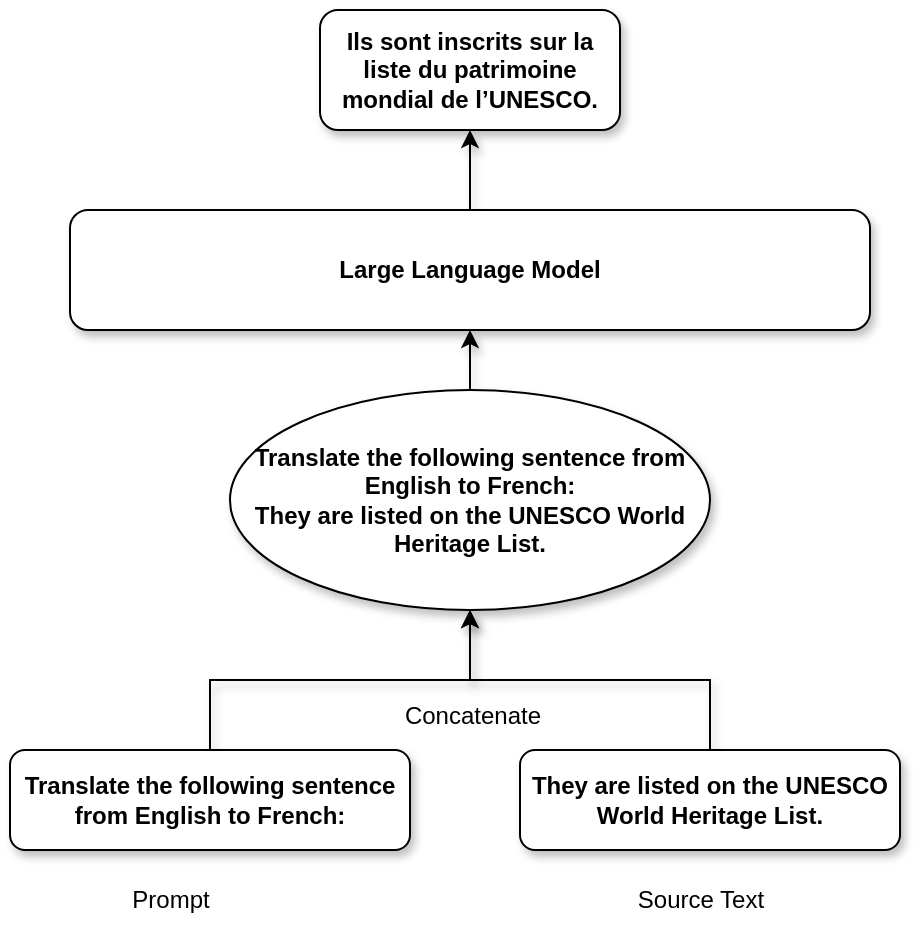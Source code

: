 <mxfile version="26.0.15">
  <diagram name="Page-1" id="dPe-yoAAF0uT67GYots7">
    <mxGraphModel dx="1313" dy="790" grid="1" gridSize="10" guides="1" tooltips="1" connect="1" arrows="1" fold="1" page="1" pageScale="1" pageWidth="850" pageHeight="1100" math="0" shadow="0">
      <root>
        <mxCell id="0" />
        <mxCell id="1" parent="0" />
        <mxCell id="rVGYfOko8amNhe19nSk2-4" value="" style="edgeStyle=orthogonalEdgeStyle;rounded=0;orthogonalLoop=1;jettySize=auto;html=1;shadow=1;fontStyle=1" edge="1" parent="1" source="rVGYfOko8amNhe19nSk2-1" target="rVGYfOko8amNhe19nSk2-3">
          <mxGeometry relative="1" as="geometry" />
        </mxCell>
        <mxCell id="rVGYfOko8amNhe19nSk2-1" value="&lt;span class=&quot;OYPEnA font-feature-liga-off font-feature-clig-off font-feature-calt-off text-decoration-none text-strikethrough-none&quot; style=&quot;color: rgb(0, 0, 0); font-style: normal; font-kerning: normal;&quot;&gt;Translate the following sentence from English to French:&lt;/span&gt;" style="rounded=1;whiteSpace=wrap;html=1;shadow=1;fontStyle=1" vertex="1" parent="1">
          <mxGeometry x="170" y="470" width="200" height="50" as="geometry" />
        </mxCell>
        <mxCell id="rVGYfOko8amNhe19nSk2-5" value="" style="edgeStyle=orthogonalEdgeStyle;rounded=0;orthogonalLoop=1;jettySize=auto;html=1;shadow=1;fontStyle=1" edge="1" parent="1" source="rVGYfOko8amNhe19nSk2-2" target="rVGYfOko8amNhe19nSk2-3">
          <mxGeometry relative="1" as="geometry" />
        </mxCell>
        <mxCell id="rVGYfOko8amNhe19nSk2-2" value="&lt;span class=&quot;OYPEnA font-feature-liga-off font-feature-clig-off font-feature-calt-off text-decoration-none text-strikethrough-none&quot; style=&quot;color: rgb(0, 0, 0); font-style: normal; font-kerning: normal;&quot;&gt;They are listed on the UNESCO World Heritage List.&lt;/span&gt;" style="rounded=1;whiteSpace=wrap;html=1;shadow=1;fontStyle=1" vertex="1" parent="1">
          <mxGeometry x="425" y="470" width="190" height="50" as="geometry" />
        </mxCell>
        <mxCell id="rVGYfOko8amNhe19nSk2-10" value="" style="edgeStyle=orthogonalEdgeStyle;rounded=0;orthogonalLoop=1;jettySize=auto;html=1;shadow=1;fontStyle=1" edge="1" parent="1" source="rVGYfOko8amNhe19nSk2-3" target="rVGYfOko8amNhe19nSk2-9">
          <mxGeometry relative="1" as="geometry" />
        </mxCell>
        <mxCell id="rVGYfOko8amNhe19nSk2-3" value="Translate the following sentence from English to French:&lt;br&gt;They are listed on the UNESCO World Heritage List." style="ellipse;whiteSpace=wrap;html=1;shadow=1;fontStyle=1" vertex="1" parent="1">
          <mxGeometry x="280" y="290" width="240" height="110" as="geometry" />
        </mxCell>
        <mxCell id="rVGYfOko8amNhe19nSk2-6" value="Prompt" style="text;html=1;align=center;verticalAlign=middle;resizable=0;points=[];autosize=1;strokeColor=none;fillColor=none;shadow=1;fontStyle=0" vertex="1" parent="1">
          <mxGeometry x="220" y="530" width="60" height="30" as="geometry" />
        </mxCell>
        <mxCell id="rVGYfOko8amNhe19nSk2-7" value="&lt;div&gt;Source Text&lt;/div&gt;" style="text;html=1;align=center;verticalAlign=middle;resizable=0;points=[];autosize=1;strokeColor=none;fillColor=none;shadow=1;fontStyle=0" vertex="1" parent="1">
          <mxGeometry x="470" y="530" width="90" height="30" as="geometry" />
        </mxCell>
        <mxCell id="rVGYfOko8amNhe19nSk2-8" value="Concatenate" style="text;html=1;align=center;verticalAlign=middle;resizable=0;points=[];autosize=1;strokeColor=none;fillColor=none;shadow=1;fontStyle=0" vertex="1" parent="1">
          <mxGeometry x="356" y="438" width="90" height="30" as="geometry" />
        </mxCell>
        <mxCell id="rVGYfOko8amNhe19nSk2-12" value="" style="edgeStyle=orthogonalEdgeStyle;rounded=0;orthogonalLoop=1;jettySize=auto;html=1;shadow=1;fontStyle=1" edge="1" parent="1" source="rVGYfOko8amNhe19nSk2-9" target="rVGYfOko8amNhe19nSk2-11">
          <mxGeometry relative="1" as="geometry" />
        </mxCell>
        <mxCell id="rVGYfOko8amNhe19nSk2-9" value="Large Language Model" style="rounded=1;whiteSpace=wrap;html=1;shadow=1;fontStyle=1" vertex="1" parent="1">
          <mxGeometry x="200" y="200" width="400" height="60" as="geometry" />
        </mxCell>
        <mxCell id="rVGYfOko8amNhe19nSk2-11" value="&lt;div class=&quot;line-clamp-2&quot;&gt;&lt;div class=&quot;&quot; dir=&quot;auto&quot;&gt;&lt;span class=&quot;&quot;&gt;Ils sont inscrits sur la liste du patrimoine mondial de l’UNESCO.&lt;/span&gt;&lt;/div&gt;&lt;/div&gt;" style="whiteSpace=wrap;html=1;rounded=1;shadow=1;fontStyle=1" vertex="1" parent="1">
          <mxGeometry x="325" y="100" width="150" height="60" as="geometry" />
        </mxCell>
      </root>
    </mxGraphModel>
  </diagram>
</mxfile>
